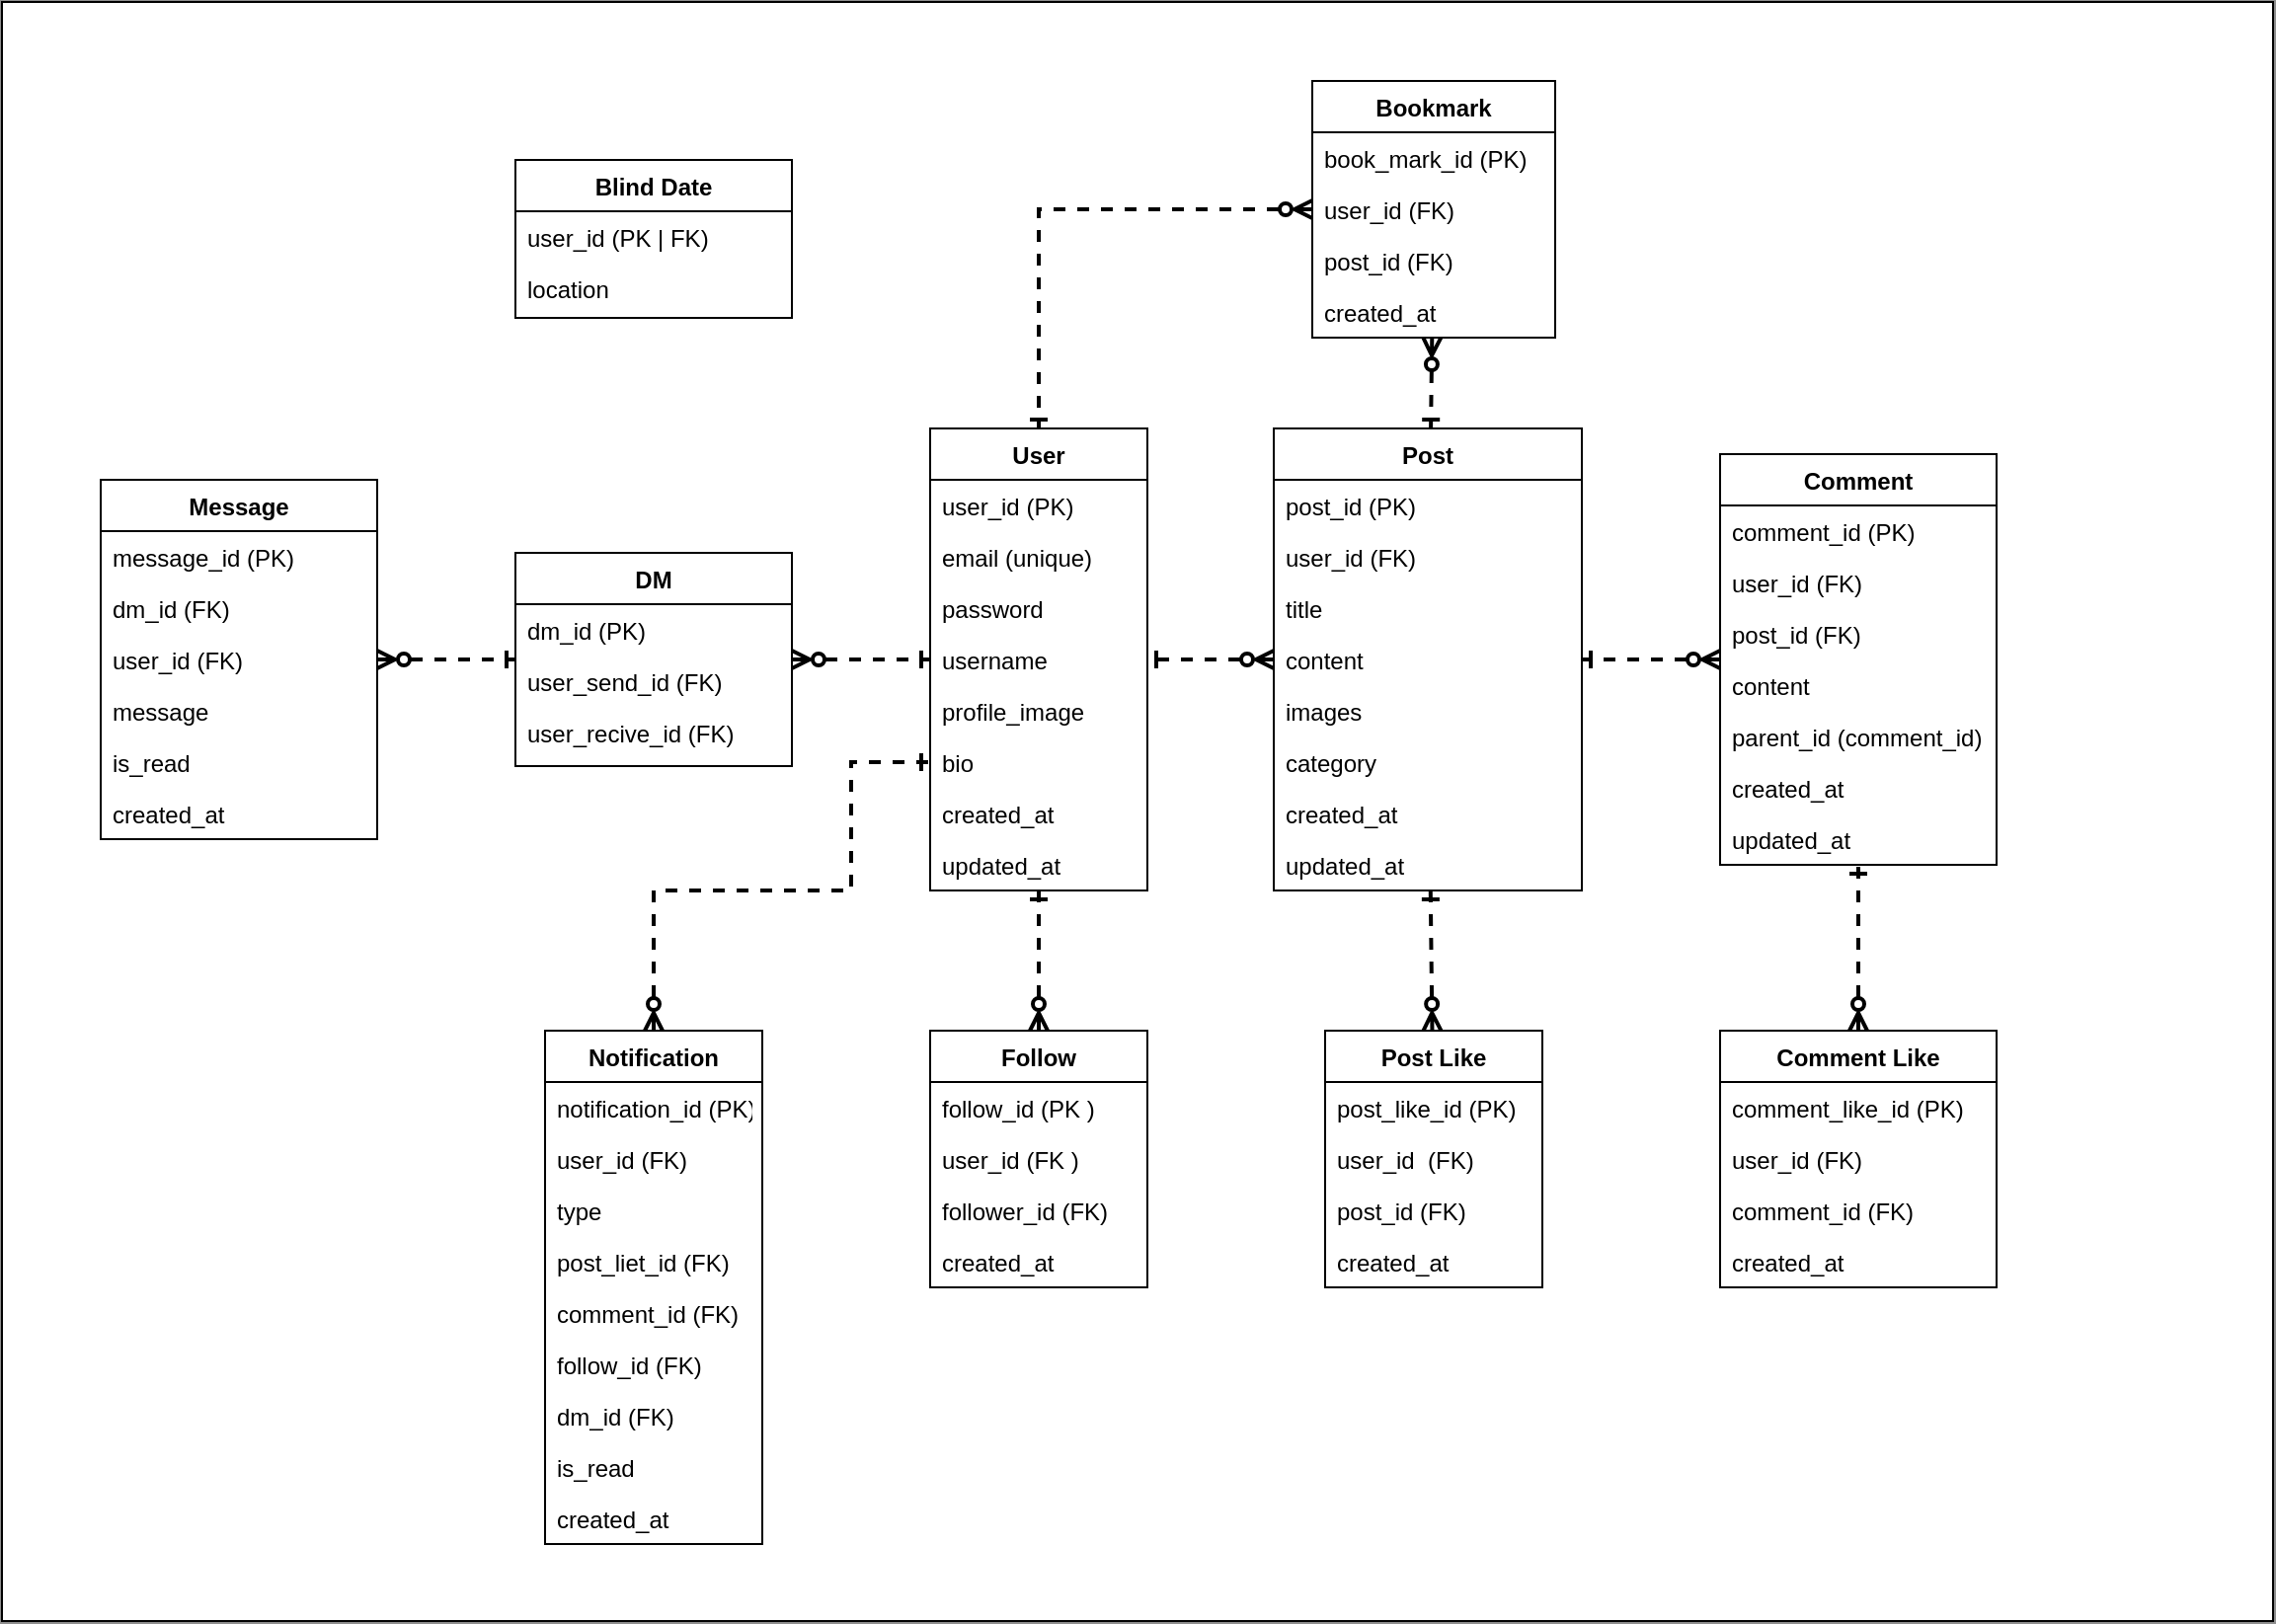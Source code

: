 <mxfile version="24.5.4" type="github">
  <diagram id="C5RBs43oDa-KdzZeNtuy" name="Page-1">
    <mxGraphModel dx="2261" dy="1915" grid="1" gridSize="10" guides="1" tooltips="1" connect="1" arrows="1" fold="1" page="1" pageScale="1" pageWidth="827" pageHeight="1169" background="#8F8F8F" math="0" shadow="0">
      <root>
        <mxCell id="WIyWlLk6GJQsqaUBKTNV-0" />
        <mxCell id="WIyWlLk6GJQsqaUBKTNV-1" parent="WIyWlLk6GJQsqaUBKTNV-0" />
        <mxCell id="AgjbrTXluBnYMX8g3sm0-1" value="" style="rounded=0;whiteSpace=wrap;html=1;" vertex="1" parent="WIyWlLk6GJQsqaUBKTNV-1">
          <mxGeometry x="-530" y="-450" width="1150" height="820" as="geometry" />
        </mxCell>
        <mxCell id="zkfFHV4jXpPFQw0GAbJ--0" value="User" style="swimlane;fontStyle=1;align=center;verticalAlign=top;childLayout=stackLayout;horizontal=1;startSize=26;horizontalStack=0;resizeParent=1;resizeLast=0;collapsible=1;marginBottom=0;rounded=0;shadow=0;strokeWidth=1;" parent="WIyWlLk6GJQsqaUBKTNV-1" vertex="1">
          <mxGeometry x="-60" y="-234" width="110" height="234" as="geometry">
            <mxRectangle x="230" y="140" width="160" height="26" as="alternateBounds" />
          </mxGeometry>
        </mxCell>
        <mxCell id="zkfFHV4jXpPFQw0GAbJ--3" value="user_id (PK)" style="text;align=left;verticalAlign=top;spacingLeft=4;spacingRight=4;overflow=hidden;rotatable=0;points=[[0,0.5],[1,0.5]];portConstraint=eastwest;rounded=0;shadow=0;html=0;" parent="zkfFHV4jXpPFQw0GAbJ--0" vertex="1">
          <mxGeometry y="26" width="110" height="26" as="geometry" />
        </mxCell>
        <mxCell id="zkfFHV4jXpPFQw0GAbJ--1" value="email (unique)" style="text;align=left;verticalAlign=top;spacingLeft=4;spacingRight=4;overflow=hidden;rotatable=0;points=[[0,0.5],[1,0.5]];portConstraint=eastwest;" parent="zkfFHV4jXpPFQw0GAbJ--0" vertex="1">
          <mxGeometry y="52" width="110" height="26" as="geometry" />
        </mxCell>
        <mxCell id="zkfFHV4jXpPFQw0GAbJ--2" value="password" style="text;align=left;verticalAlign=top;spacingLeft=4;spacingRight=4;overflow=hidden;rotatable=0;points=[[0,0.5],[1,0.5]];portConstraint=eastwest;rounded=0;shadow=0;html=0;" parent="zkfFHV4jXpPFQw0GAbJ--0" vertex="1">
          <mxGeometry y="78" width="110" height="26" as="geometry" />
        </mxCell>
        <mxCell id="iJjre2rGxFUCucwiEA4P-0" value="username" style="text;align=left;verticalAlign=top;spacingLeft=4;spacingRight=4;overflow=hidden;rotatable=0;points=[[0,0.5],[1,0.5]];portConstraint=eastwest;rounded=0;shadow=0;html=0;" parent="zkfFHV4jXpPFQw0GAbJ--0" vertex="1">
          <mxGeometry y="104" width="110" height="26" as="geometry" />
        </mxCell>
        <mxCell id="iJjre2rGxFUCucwiEA4P-14" value="profile_image" style="text;align=left;verticalAlign=top;spacingLeft=4;spacingRight=4;overflow=hidden;rotatable=0;points=[[0,0.5],[1,0.5]];portConstraint=eastwest;rounded=0;shadow=0;html=0;" parent="zkfFHV4jXpPFQw0GAbJ--0" vertex="1">
          <mxGeometry y="130" width="110" height="26" as="geometry" />
        </mxCell>
        <mxCell id="iJjre2rGxFUCucwiEA4P-15" value="bio" style="text;align=left;verticalAlign=top;spacingLeft=4;spacingRight=4;overflow=hidden;rotatable=0;points=[[0,0.5],[1,0.5]];portConstraint=eastwest;rounded=0;shadow=0;html=0;" parent="zkfFHV4jXpPFQw0GAbJ--0" vertex="1">
          <mxGeometry y="156" width="110" height="26" as="geometry" />
        </mxCell>
        <mxCell id="iJjre2rGxFUCucwiEA4P-1" value="created_at" style="text;align=left;verticalAlign=top;spacingLeft=4;spacingRight=4;overflow=hidden;rotatable=0;points=[[0,0.5],[1,0.5]];portConstraint=eastwest;rounded=0;shadow=0;html=0;" parent="zkfFHV4jXpPFQw0GAbJ--0" vertex="1">
          <mxGeometry y="182" width="110" height="26" as="geometry" />
        </mxCell>
        <mxCell id="iJjre2rGxFUCucwiEA4P-2" value="updated_at" style="text;align=left;verticalAlign=top;spacingLeft=4;spacingRight=4;overflow=hidden;rotatable=0;points=[[0,0.5],[1,0.5]];portConstraint=eastwest;rounded=0;shadow=0;html=0;" parent="zkfFHV4jXpPFQw0GAbJ--0" vertex="1">
          <mxGeometry y="208" width="110" height="26" as="geometry" />
        </mxCell>
        <mxCell id="iJjre2rGxFUCucwiEA4P-16" value="Post" style="swimlane;fontStyle=1;align=center;verticalAlign=top;childLayout=stackLayout;horizontal=1;startSize=26;horizontalStack=0;resizeParent=1;resizeLast=0;collapsible=1;marginBottom=0;rounded=0;shadow=0;strokeWidth=1;" parent="WIyWlLk6GJQsqaUBKTNV-1" vertex="1">
          <mxGeometry x="114" y="-234" width="156" height="234" as="geometry">
            <mxRectangle x="230" y="140" width="160" height="26" as="alternateBounds" />
          </mxGeometry>
        </mxCell>
        <mxCell id="iJjre2rGxFUCucwiEA4P-17" value="post_id (PK)" style="text;align=left;verticalAlign=top;spacingLeft=4;spacingRight=4;overflow=hidden;rotatable=0;points=[[0,0.5],[1,0.5]];portConstraint=eastwest;rounded=0;shadow=0;html=0;" parent="iJjre2rGxFUCucwiEA4P-16" vertex="1">
          <mxGeometry y="26" width="156" height="26" as="geometry" />
        </mxCell>
        <mxCell id="iJjre2rGxFUCucwiEA4P-18" value="user_id (FK)" style="text;align=left;verticalAlign=top;spacingLeft=4;spacingRight=4;overflow=hidden;rotatable=0;points=[[0,0.5],[1,0.5]];portConstraint=eastwest;" parent="iJjre2rGxFUCucwiEA4P-16" vertex="1">
          <mxGeometry y="52" width="156" height="26" as="geometry" />
        </mxCell>
        <mxCell id="iJjre2rGxFUCucwiEA4P-19" value="title" style="text;align=left;verticalAlign=top;spacingLeft=4;spacingRight=4;overflow=hidden;rotatable=0;points=[[0,0.5],[1,0.5]];portConstraint=eastwest;rounded=0;shadow=0;html=0;" parent="iJjre2rGxFUCucwiEA4P-16" vertex="1">
          <mxGeometry y="78" width="156" height="26" as="geometry" />
        </mxCell>
        <mxCell id="iJjre2rGxFUCucwiEA4P-20" value="content" style="text;align=left;verticalAlign=top;spacingLeft=4;spacingRight=4;overflow=hidden;rotatable=0;points=[[0,0.5],[1,0.5]];portConstraint=eastwest;rounded=0;shadow=0;html=0;" parent="iJjre2rGxFUCucwiEA4P-16" vertex="1">
          <mxGeometry y="104" width="156" height="26" as="geometry" />
        </mxCell>
        <mxCell id="iJjre2rGxFUCucwiEA4P-22" value="images" style="text;align=left;verticalAlign=top;spacingLeft=4;spacingRight=4;overflow=hidden;rotatable=0;points=[[0,0.5],[1,0.5]];portConstraint=eastwest;rounded=0;shadow=0;html=0;" parent="iJjre2rGxFUCucwiEA4P-16" vertex="1">
          <mxGeometry y="130" width="156" height="26" as="geometry" />
        </mxCell>
        <mxCell id="iJjre2rGxFUCucwiEA4P-21" value="category" style="text;align=left;verticalAlign=top;spacingLeft=4;spacingRight=4;overflow=hidden;rotatable=0;points=[[0,0.5],[1,0.5]];portConstraint=eastwest;rounded=0;shadow=0;html=0;" parent="iJjre2rGxFUCucwiEA4P-16" vertex="1">
          <mxGeometry y="156" width="156" height="26" as="geometry" />
        </mxCell>
        <mxCell id="iJjre2rGxFUCucwiEA4P-38" value="created_at" style="text;align=left;verticalAlign=top;spacingLeft=4;spacingRight=4;overflow=hidden;rotatable=0;points=[[0,0.5],[1,0.5]];portConstraint=eastwest;rounded=0;shadow=0;html=0;" parent="iJjre2rGxFUCucwiEA4P-16" vertex="1">
          <mxGeometry y="182" width="156" height="26" as="geometry" />
        </mxCell>
        <mxCell id="iJjre2rGxFUCucwiEA4P-39" value="updated_at" style="text;align=left;verticalAlign=top;spacingLeft=4;spacingRight=4;overflow=hidden;rotatable=0;points=[[0,0.5],[1,0.5]];portConstraint=eastwest;rounded=0;shadow=0;html=0;" parent="iJjre2rGxFUCucwiEA4P-16" vertex="1">
          <mxGeometry y="208" width="156" height="22" as="geometry" />
        </mxCell>
        <mxCell id="iJjre2rGxFUCucwiEA4P-28" value="Comment" style="swimlane;fontStyle=1;align=center;verticalAlign=top;childLayout=stackLayout;horizontal=1;startSize=26;horizontalStack=0;resizeParent=1;resizeLast=0;collapsible=1;marginBottom=0;rounded=0;shadow=0;strokeWidth=1;" parent="WIyWlLk6GJQsqaUBKTNV-1" vertex="1">
          <mxGeometry x="340" y="-221" width="140" height="208" as="geometry">
            <mxRectangle x="230" y="140" width="160" height="26" as="alternateBounds" />
          </mxGeometry>
        </mxCell>
        <mxCell id="iJjre2rGxFUCucwiEA4P-29" value="comment_id (PK)" style="text;align=left;verticalAlign=top;spacingLeft=4;spacingRight=4;overflow=hidden;rotatable=0;points=[[0,0.5],[1,0.5]];portConstraint=eastwest;rounded=0;shadow=0;html=0;" parent="iJjre2rGxFUCucwiEA4P-28" vertex="1">
          <mxGeometry y="26" width="140" height="26" as="geometry" />
        </mxCell>
        <mxCell id="iJjre2rGxFUCucwiEA4P-30" value="user_id (FK)" style="text;align=left;verticalAlign=top;spacingLeft=4;spacingRight=4;overflow=hidden;rotatable=0;points=[[0,0.5],[1,0.5]];portConstraint=eastwest;" parent="iJjre2rGxFUCucwiEA4P-28" vertex="1">
          <mxGeometry y="52" width="140" height="26" as="geometry" />
        </mxCell>
        <mxCell id="iJjre2rGxFUCucwiEA4P-31" value="post_id (FK)" style="text;align=left;verticalAlign=top;spacingLeft=4;spacingRight=4;overflow=hidden;rotatable=0;points=[[0,0.5],[1,0.5]];portConstraint=eastwest;rounded=0;shadow=0;html=0;" parent="iJjre2rGxFUCucwiEA4P-28" vertex="1">
          <mxGeometry y="78" width="140" height="26" as="geometry" />
        </mxCell>
        <mxCell id="iJjre2rGxFUCucwiEA4P-32" value="content" style="text;align=left;verticalAlign=top;spacingLeft=4;spacingRight=4;overflow=hidden;rotatable=0;points=[[0,0.5],[1,0.5]];portConstraint=eastwest;rounded=0;shadow=0;html=0;" parent="iJjre2rGxFUCucwiEA4P-28" vertex="1">
          <mxGeometry y="104" width="140" height="26" as="geometry" />
        </mxCell>
        <mxCell id="iJjre2rGxFUCucwiEA4P-33" value="parent_id (comment_id)" style="text;align=left;verticalAlign=top;spacingLeft=4;spacingRight=4;overflow=hidden;rotatable=0;points=[[0,0.5],[1,0.5]];portConstraint=eastwest;rounded=0;shadow=0;html=0;" parent="iJjre2rGxFUCucwiEA4P-28" vertex="1">
          <mxGeometry y="130" width="140" height="26" as="geometry" />
        </mxCell>
        <mxCell id="iJjre2rGxFUCucwiEA4P-40" value="created_at" style="text;align=left;verticalAlign=top;spacingLeft=4;spacingRight=4;overflow=hidden;rotatable=0;points=[[0,0.5],[1,0.5]];portConstraint=eastwest;rounded=0;shadow=0;html=0;" parent="iJjre2rGxFUCucwiEA4P-28" vertex="1">
          <mxGeometry y="156" width="140" height="26" as="geometry" />
        </mxCell>
        <mxCell id="iJjre2rGxFUCucwiEA4P-41" value="updated_at" style="text;align=left;verticalAlign=top;spacingLeft=4;spacingRight=4;overflow=hidden;rotatable=0;points=[[0,0.5],[1,0.5]];portConstraint=eastwest;rounded=0;shadow=0;html=0;" parent="iJjre2rGxFUCucwiEA4P-28" vertex="1">
          <mxGeometry y="182" width="140" height="26" as="geometry" />
        </mxCell>
        <mxCell id="iJjre2rGxFUCucwiEA4P-42" value="Post Like" style="swimlane;fontStyle=1;align=center;verticalAlign=top;childLayout=stackLayout;horizontal=1;startSize=26;horizontalStack=0;resizeParent=1;resizeLast=0;collapsible=1;marginBottom=0;rounded=0;shadow=0;strokeWidth=1;" parent="WIyWlLk6GJQsqaUBKTNV-1" vertex="1">
          <mxGeometry x="140" y="71" width="110" height="130" as="geometry">
            <mxRectangle x="230" y="140" width="160" height="26" as="alternateBounds" />
          </mxGeometry>
        </mxCell>
        <mxCell id="iJjre2rGxFUCucwiEA4P-432" value="post_like_id (PK)" style="text;align=left;verticalAlign=top;spacingLeft=4;spacingRight=4;overflow=hidden;rotatable=0;points=[[0,0.5],[1,0.5]];portConstraint=eastwest;" parent="iJjre2rGxFUCucwiEA4P-42" vertex="1">
          <mxGeometry y="26" width="110" height="26" as="geometry" />
        </mxCell>
        <mxCell id="iJjre2rGxFUCucwiEA4P-44" value="user_id  (FK)" style="text;align=left;verticalAlign=top;spacingLeft=4;spacingRight=4;overflow=hidden;rotatable=0;points=[[0,0.5],[1,0.5]];portConstraint=eastwest;" parent="iJjre2rGxFUCucwiEA4P-42" vertex="1">
          <mxGeometry y="52" width="110" height="26" as="geometry" />
        </mxCell>
        <mxCell id="iJjre2rGxFUCucwiEA4P-45" value="post_id (FK)" style="text;align=left;verticalAlign=top;spacingLeft=4;spacingRight=4;overflow=hidden;rotatable=0;points=[[0,0.5],[1,0.5]];portConstraint=eastwest;rounded=0;shadow=0;html=0;" parent="iJjre2rGxFUCucwiEA4P-42" vertex="1">
          <mxGeometry y="78" width="110" height="26" as="geometry" />
        </mxCell>
        <mxCell id="iJjre2rGxFUCucwiEA4P-50" value="created_at" style="text;align=left;verticalAlign=top;spacingLeft=4;spacingRight=4;overflow=hidden;rotatable=0;points=[[0,0.5],[1,0.5]];portConstraint=eastwest;rounded=0;shadow=0;html=0;" parent="iJjre2rGxFUCucwiEA4P-42" vertex="1">
          <mxGeometry y="104" width="110" height="26" as="geometry" />
        </mxCell>
        <mxCell id="iJjre2rGxFUCucwiEA4P-344" value="Comment Like" style="swimlane;fontStyle=1;align=center;verticalAlign=top;childLayout=stackLayout;horizontal=1;startSize=26;horizontalStack=0;resizeParent=1;resizeLast=0;collapsible=1;marginBottom=0;rounded=0;shadow=0;strokeWidth=1;" parent="WIyWlLk6GJQsqaUBKTNV-1" vertex="1">
          <mxGeometry x="340" y="71" width="140" height="130" as="geometry">
            <mxRectangle x="230" y="140" width="160" height="26" as="alternateBounds" />
          </mxGeometry>
        </mxCell>
        <mxCell id="iJjre2rGxFUCucwiEA4P-433" value="comment_like_id (PK)" style="text;align=left;verticalAlign=top;spacingLeft=4;spacingRight=4;overflow=hidden;rotatable=0;points=[[0,0.5],[1,0.5]];portConstraint=eastwest;" parent="iJjre2rGxFUCucwiEA4P-344" vertex="1">
          <mxGeometry y="26" width="140" height="26" as="geometry" />
        </mxCell>
        <mxCell id="iJjre2rGxFUCucwiEA4P-346" value="user_id (FK)" style="text;align=left;verticalAlign=top;spacingLeft=4;spacingRight=4;overflow=hidden;rotatable=0;points=[[0,0.5],[1,0.5]];portConstraint=eastwest;" parent="iJjre2rGxFUCucwiEA4P-344" vertex="1">
          <mxGeometry y="52" width="140" height="26" as="geometry" />
        </mxCell>
        <mxCell id="iJjre2rGxFUCucwiEA4P-347" value="comment_id (FK)" style="text;align=left;verticalAlign=top;spacingLeft=4;spacingRight=4;overflow=hidden;rotatable=0;points=[[0,0.5],[1,0.5]];portConstraint=eastwest;rounded=0;shadow=0;html=0;" parent="iJjre2rGxFUCucwiEA4P-344" vertex="1">
          <mxGeometry y="78" width="140" height="26" as="geometry" />
        </mxCell>
        <mxCell id="iJjre2rGxFUCucwiEA4P-348" value="created_at" style="text;align=left;verticalAlign=top;spacingLeft=4;spacingRight=4;overflow=hidden;rotatable=0;points=[[0,0.5],[1,0.5]];portConstraint=eastwest;rounded=0;shadow=0;html=0;" parent="iJjre2rGxFUCucwiEA4P-344" vertex="1">
          <mxGeometry y="104" width="140" height="26" as="geometry" />
        </mxCell>
        <mxCell id="iJjre2rGxFUCucwiEA4P-418" value="Bookmark" style="swimlane;fontStyle=1;align=center;verticalAlign=top;childLayout=stackLayout;horizontal=1;startSize=26;horizontalStack=0;resizeParent=1;resizeLast=0;collapsible=1;marginBottom=0;rounded=0;shadow=0;strokeWidth=1;" parent="WIyWlLk6GJQsqaUBKTNV-1" vertex="1">
          <mxGeometry x="133.5" y="-410" width="123" height="130" as="geometry">
            <mxRectangle x="230" y="140" width="160" height="26" as="alternateBounds" />
          </mxGeometry>
        </mxCell>
        <mxCell id="iJjre2rGxFUCucwiEA4P-602" value="book_mark_id (PK)" style="text;align=left;verticalAlign=top;spacingLeft=4;spacingRight=4;overflow=hidden;rotatable=0;points=[[0,0.5],[1,0.5]];portConstraint=eastwest;" parent="iJjre2rGxFUCucwiEA4P-418" vertex="1">
          <mxGeometry y="26" width="123" height="26" as="geometry" />
        </mxCell>
        <mxCell id="iJjre2rGxFUCucwiEA4P-419" value="user_id (FK)" style="text;align=left;verticalAlign=top;spacingLeft=4;spacingRight=4;overflow=hidden;rotatable=0;points=[[0,0.5],[1,0.5]];portConstraint=eastwest;" parent="iJjre2rGxFUCucwiEA4P-418" vertex="1">
          <mxGeometry y="52" width="123" height="26" as="geometry" />
        </mxCell>
        <mxCell id="iJjre2rGxFUCucwiEA4P-420" value="post_id (FK)" style="text;align=left;verticalAlign=top;spacingLeft=4;spacingRight=4;overflow=hidden;rotatable=0;points=[[0,0.5],[1,0.5]];portConstraint=eastwest;rounded=0;shadow=0;html=0;" parent="iJjre2rGxFUCucwiEA4P-418" vertex="1">
          <mxGeometry y="78" width="123" height="26" as="geometry" />
        </mxCell>
        <mxCell id="iJjre2rGxFUCucwiEA4P-421" value="created_at" style="text;align=left;verticalAlign=top;spacingLeft=4;spacingRight=4;overflow=hidden;rotatable=0;points=[[0,0.5],[1,0.5]];portConstraint=eastwest;rounded=0;shadow=0;html=0;" parent="iJjre2rGxFUCucwiEA4P-418" vertex="1">
          <mxGeometry y="104" width="123" height="26" as="geometry" />
        </mxCell>
        <mxCell id="iJjre2rGxFUCucwiEA4P-426" value="Follow" style="swimlane;fontStyle=1;align=center;verticalAlign=top;childLayout=stackLayout;horizontal=1;startSize=26;horizontalStack=0;resizeParent=1;resizeLast=0;collapsible=1;marginBottom=0;rounded=0;shadow=0;strokeWidth=1;" parent="WIyWlLk6GJQsqaUBKTNV-1" vertex="1">
          <mxGeometry x="-60" y="71" width="110" height="130" as="geometry">
            <mxRectangle x="230" y="140" width="160" height="26" as="alternateBounds" />
          </mxGeometry>
        </mxCell>
        <mxCell id="iJjre2rGxFUCucwiEA4P-603" value="follow_id (PK )" style="text;align=left;verticalAlign=top;spacingLeft=4;spacingRight=4;overflow=hidden;rotatable=0;points=[[0,0.5],[1,0.5]];portConstraint=eastwest;" parent="iJjre2rGxFUCucwiEA4P-426" vertex="1">
          <mxGeometry y="26" width="110" height="26" as="geometry" />
        </mxCell>
        <mxCell id="iJjre2rGxFUCucwiEA4P-427" value="user_id (FK )" style="text;align=left;verticalAlign=top;spacingLeft=4;spacingRight=4;overflow=hidden;rotatable=0;points=[[0,0.5],[1,0.5]];portConstraint=eastwest;" parent="iJjre2rGxFUCucwiEA4P-426" vertex="1">
          <mxGeometry y="52" width="110" height="26" as="geometry" />
        </mxCell>
        <mxCell id="iJjre2rGxFUCucwiEA4P-428" value="follower_id (FK)" style="text;align=left;verticalAlign=top;spacingLeft=4;spacingRight=4;overflow=hidden;rotatable=0;points=[[0,0.5],[1,0.5]];portConstraint=eastwest;rounded=0;shadow=0;html=0;" parent="iJjre2rGxFUCucwiEA4P-426" vertex="1">
          <mxGeometry y="78" width="110" height="26" as="geometry" />
        </mxCell>
        <mxCell id="iJjre2rGxFUCucwiEA4P-429" value="created_at" style="text;align=left;verticalAlign=top;spacingLeft=4;spacingRight=4;overflow=hidden;rotatable=0;points=[[0,0.5],[1,0.5]];portConstraint=eastwest;rounded=0;shadow=0;html=0;" parent="iJjre2rGxFUCucwiEA4P-426" vertex="1">
          <mxGeometry y="104" width="110" height="26" as="geometry" />
        </mxCell>
        <mxCell id="iJjre2rGxFUCucwiEA4P-434" value="DM" style="swimlane;fontStyle=1;align=center;verticalAlign=top;childLayout=stackLayout;horizontal=1;startSize=26;horizontalStack=0;resizeParent=1;resizeLast=0;collapsible=1;marginBottom=0;rounded=0;shadow=0;strokeWidth=1;" parent="WIyWlLk6GJQsqaUBKTNV-1" vertex="1">
          <mxGeometry x="-270" y="-171" width="140" height="108" as="geometry">
            <mxRectangle x="230" y="140" width="160" height="26" as="alternateBounds" />
          </mxGeometry>
        </mxCell>
        <mxCell id="iJjre2rGxFUCucwiEA4P-440" value="dm_id (PK)" style="text;align=left;verticalAlign=top;spacingLeft=4;spacingRight=4;overflow=hidden;rotatable=0;points=[[0,0.5],[1,0.5]];portConstraint=eastwest;" parent="iJjre2rGxFUCucwiEA4P-434" vertex="1">
          <mxGeometry y="26" width="140" height="26" as="geometry" />
        </mxCell>
        <mxCell id="iJjre2rGxFUCucwiEA4P-435" value="user_send_id (FK)" style="text;align=left;verticalAlign=top;spacingLeft=4;spacingRight=4;overflow=hidden;rotatable=0;points=[[0,0.5],[1,0.5]];portConstraint=eastwest;" parent="iJjre2rGxFUCucwiEA4P-434" vertex="1">
          <mxGeometry y="52" width="140" height="26" as="geometry" />
        </mxCell>
        <mxCell id="iJjre2rGxFUCucwiEA4P-439" value="user_recive_id (FK)" style="text;align=left;verticalAlign=top;spacingLeft=4;spacingRight=4;overflow=hidden;rotatable=0;points=[[0,0.5],[1,0.5]];portConstraint=eastwest;" parent="iJjre2rGxFUCucwiEA4P-434" vertex="1">
          <mxGeometry y="78" width="140" height="26" as="geometry" />
        </mxCell>
        <mxCell id="iJjre2rGxFUCucwiEA4P-446" value="Notification" style="swimlane;fontStyle=1;align=center;verticalAlign=top;childLayout=stackLayout;horizontal=1;startSize=26;horizontalStack=0;resizeParent=1;resizeLast=0;collapsible=1;marginBottom=0;rounded=0;shadow=0;strokeWidth=1;" parent="WIyWlLk6GJQsqaUBKTNV-1" vertex="1">
          <mxGeometry x="-255" y="71" width="110" height="260" as="geometry">
            <mxRectangle x="230" y="140" width="160" height="26" as="alternateBounds" />
          </mxGeometry>
        </mxCell>
        <mxCell id="iJjre2rGxFUCucwiEA4P-601" value="notification_id (PK)" style="text;align=left;verticalAlign=top;spacingLeft=4;spacingRight=4;overflow=hidden;rotatable=0;points=[[0,0.5],[1,0.5]];portConstraint=eastwest;rounded=0;shadow=0;html=0;" parent="iJjre2rGxFUCucwiEA4P-446" vertex="1">
          <mxGeometry y="26" width="110" height="26" as="geometry" />
        </mxCell>
        <mxCell id="iJjre2rGxFUCucwiEA4P-455" value="user_id (FK)" style="text;align=left;verticalAlign=top;spacingLeft=4;spacingRight=4;overflow=hidden;rotatable=0;points=[[0,0.5],[1,0.5]];portConstraint=eastwest;rounded=0;shadow=0;html=0;" parent="iJjre2rGxFUCucwiEA4P-446" vertex="1">
          <mxGeometry y="52" width="110" height="26" as="geometry" />
        </mxCell>
        <mxCell id="iJjre2rGxFUCucwiEA4P-454" value="type" style="text;align=left;verticalAlign=top;spacingLeft=4;spacingRight=4;overflow=hidden;rotatable=0;points=[[0,0.5],[1,0.5]];portConstraint=eastwest;rounded=0;shadow=0;html=0;" parent="iJjre2rGxFUCucwiEA4P-446" vertex="1">
          <mxGeometry y="78" width="110" height="26" as="geometry" />
        </mxCell>
        <mxCell id="iJjre2rGxFUCucwiEA4P-456" value="post_liet_id (FK)" style="text;align=left;verticalAlign=top;spacingLeft=4;spacingRight=4;overflow=hidden;rotatable=0;points=[[0,0.5],[1,0.5]];portConstraint=eastwest;rounded=0;shadow=0;html=0;" parent="iJjre2rGxFUCucwiEA4P-446" vertex="1">
          <mxGeometry y="104" width="110" height="26" as="geometry" />
        </mxCell>
        <mxCell id="iJjre2rGxFUCucwiEA4P-457" value="comment_id (FK)" style="text;align=left;verticalAlign=top;spacingLeft=4;spacingRight=4;overflow=hidden;rotatable=0;points=[[0,0.5],[1,0.5]];portConstraint=eastwest;rounded=0;shadow=0;html=0;" parent="iJjre2rGxFUCucwiEA4P-446" vertex="1">
          <mxGeometry y="130" width="110" height="26" as="geometry" />
        </mxCell>
        <mxCell id="iJjre2rGxFUCucwiEA4P-459" value="follow_id (FK)" style="text;align=left;verticalAlign=top;spacingLeft=4;spacingRight=4;overflow=hidden;rotatable=0;points=[[0,0.5],[1,0.5]];portConstraint=eastwest;rounded=0;shadow=0;html=0;" parent="iJjre2rGxFUCucwiEA4P-446" vertex="1">
          <mxGeometry y="156" width="110" height="26" as="geometry" />
        </mxCell>
        <mxCell id="iJjre2rGxFUCucwiEA4P-458" value="dm_id (FK)" style="text;align=left;verticalAlign=top;spacingLeft=4;spacingRight=4;overflow=hidden;rotatable=0;points=[[0,0.5],[1,0.5]];portConstraint=eastwest;rounded=0;shadow=0;html=0;" parent="iJjre2rGxFUCucwiEA4P-446" vertex="1">
          <mxGeometry y="182" width="110" height="26" as="geometry" />
        </mxCell>
        <mxCell id="iJjre2rGxFUCucwiEA4P-460" value="is_read" style="text;align=left;verticalAlign=top;spacingLeft=4;spacingRight=4;overflow=hidden;rotatable=0;points=[[0,0.5],[1,0.5]];portConstraint=eastwest;rounded=0;shadow=0;html=0;" parent="iJjre2rGxFUCucwiEA4P-446" vertex="1">
          <mxGeometry y="208" width="110" height="26" as="geometry" />
        </mxCell>
        <mxCell id="iJjre2rGxFUCucwiEA4P-450" value="created_at" style="text;align=left;verticalAlign=top;spacingLeft=4;spacingRight=4;overflow=hidden;rotatable=0;points=[[0,0.5],[1,0.5]];portConstraint=eastwest;rounded=0;shadow=0;html=0;" parent="iJjre2rGxFUCucwiEA4P-446" vertex="1">
          <mxGeometry y="234" width="110" height="26" as="geometry" />
        </mxCell>
        <mxCell id="iJjre2rGxFUCucwiEA4P-478" value="Message" style="swimlane;fontStyle=1;align=center;verticalAlign=top;childLayout=stackLayout;horizontal=1;startSize=26;horizontalStack=0;resizeParent=1;resizeLast=0;collapsible=1;marginBottom=0;rounded=0;shadow=0;strokeWidth=1;" parent="WIyWlLk6GJQsqaUBKTNV-1" vertex="1">
          <mxGeometry x="-480" y="-208" width="140" height="182" as="geometry">
            <mxRectangle x="230" y="140" width="160" height="26" as="alternateBounds" />
          </mxGeometry>
        </mxCell>
        <mxCell id="AgjbrTXluBnYMX8g3sm0-0" value="message_id (PK)" style="text;align=left;verticalAlign=top;spacingLeft=4;spacingRight=4;overflow=hidden;rotatable=0;points=[[0,0.5],[1,0.5]];portConstraint=eastwest;" vertex="1" parent="iJjre2rGxFUCucwiEA4P-478">
          <mxGeometry y="26" width="140" height="26" as="geometry" />
        </mxCell>
        <mxCell id="iJjre2rGxFUCucwiEA4P-479" value="dm_id (FK)" style="text;align=left;verticalAlign=top;spacingLeft=4;spacingRight=4;overflow=hidden;rotatable=0;points=[[0,0.5],[1,0.5]];portConstraint=eastwest;" parent="iJjre2rGxFUCucwiEA4P-478" vertex="1">
          <mxGeometry y="52" width="140" height="26" as="geometry" />
        </mxCell>
        <mxCell id="iJjre2rGxFUCucwiEA4P-480" value="user_id (FK)" style="text;align=left;verticalAlign=top;spacingLeft=4;spacingRight=4;overflow=hidden;rotatable=0;points=[[0,0.5],[1,0.5]];portConstraint=eastwest;" parent="iJjre2rGxFUCucwiEA4P-478" vertex="1">
          <mxGeometry y="78" width="140" height="26" as="geometry" />
        </mxCell>
        <mxCell id="iJjre2rGxFUCucwiEA4P-481" value="message" style="text;align=left;verticalAlign=top;spacingLeft=4;spacingRight=4;overflow=hidden;rotatable=0;points=[[0,0.5],[1,0.5]];portConstraint=eastwest;" parent="iJjre2rGxFUCucwiEA4P-478" vertex="1">
          <mxGeometry y="104" width="140" height="26" as="geometry" />
        </mxCell>
        <mxCell id="iJjre2rGxFUCucwiEA4P-482" value="is_read" style="text;align=left;verticalAlign=top;spacingLeft=4;spacingRight=4;overflow=hidden;rotatable=0;points=[[0,0.5],[1,0.5]];portConstraint=eastwest;" parent="iJjre2rGxFUCucwiEA4P-478" vertex="1">
          <mxGeometry y="130" width="140" height="26" as="geometry" />
        </mxCell>
        <mxCell id="iJjre2rGxFUCucwiEA4P-483" value="created_at" style="text;align=left;verticalAlign=top;spacingLeft=4;spacingRight=4;overflow=hidden;rotatable=0;points=[[0,0.5],[1,0.5]];portConstraint=eastwest;" parent="iJjre2rGxFUCucwiEA4P-478" vertex="1">
          <mxGeometry y="156" width="140" height="26" as="geometry" />
        </mxCell>
        <mxCell id="iJjre2rGxFUCucwiEA4P-577" value="" style="endArrow=ERzeroToMany;html=1;rounded=0;endFill=0;startArrow=ERone;startFill=0;exitX=0;exitY=0.5;exitDx=0;exitDy=0;strokeColor=none;dashed=1;" parent="WIyWlLk6GJQsqaUBKTNV-1" source="zkfFHV4jXpPFQw0GAbJ--3" target="iJjre2rGxFUCucwiEA4P-480" edge="1">
          <mxGeometry width="50" height="50" relative="1" as="geometry">
            <mxPoint x="-50" y="-185" as="sourcePoint" />
            <mxPoint x="-120" y="-96" as="targetPoint" />
            <Array as="points">
              <mxPoint x="-140" y="-195" />
              <mxPoint x="-140" y="-210" />
              <mxPoint x="-290" y="-210" />
              <mxPoint x="-500" y="-210" />
              <mxPoint x="-500" y="-130" />
            </Array>
          </mxGeometry>
        </mxCell>
        <mxCell id="iJjre2rGxFUCucwiEA4P-590" value="" style="endArrow=ERone;html=1;strokeWidth=2;rounded=0;endFill=0;startArrow=ERzeroToMany;startFill=0;strokeColor=default;dashed=1;" parent="WIyWlLk6GJQsqaUBKTNV-1" source="iJjre2rGxFUCucwiEA4P-434" target="zkfFHV4jXpPFQw0GAbJ--0" edge="1">
          <mxGeometry width="50" height="50" relative="1" as="geometry">
            <mxPoint x="-230" y="20" as="sourcePoint" />
            <mxPoint x="-180" y="-30" as="targetPoint" />
            <Array as="points">
              <mxPoint x="-100" y="-117" />
            </Array>
          </mxGeometry>
        </mxCell>
        <mxCell id="iJjre2rGxFUCucwiEA4P-591" value="" style="endArrow=ERone;html=1;strokeWidth=2;rounded=0;endFill=0;startArrow=ERzeroToMany;startFill=0;strokeColor=default;dashed=1;" parent="WIyWlLk6GJQsqaUBKTNV-1" source="iJjre2rGxFUCucwiEA4P-478" target="iJjre2rGxFUCucwiEA4P-434" edge="1">
          <mxGeometry width="50" height="50" relative="1" as="geometry">
            <mxPoint x="-120" y="-122" as="sourcePoint" />
            <mxPoint x="-50" y="-185" as="targetPoint" />
            <Array as="points" />
          </mxGeometry>
        </mxCell>
        <mxCell id="iJjre2rGxFUCucwiEA4P-593" value="" style="endArrow=ERone;html=1;strokeWidth=2;rounded=0;endFill=0;startArrow=ERzeroToMany;startFill=0;strokeColor=default;dashed=1;" parent="WIyWlLk6GJQsqaUBKTNV-1" source="iJjre2rGxFUCucwiEA4P-16" target="zkfFHV4jXpPFQw0GAbJ--0" edge="1">
          <mxGeometry width="50" height="50" relative="1" as="geometry">
            <mxPoint x="-120" y="-122" as="sourcePoint" />
            <mxPoint x="-50" y="-185" as="targetPoint" />
            <Array as="points" />
          </mxGeometry>
        </mxCell>
        <mxCell id="iJjre2rGxFUCucwiEA4P-594" value="" style="endArrow=ERone;html=1;strokeWidth=2;rounded=0;endFill=0;startArrow=ERzeroToMany;startFill=0;strokeColor=default;dashed=1;" parent="WIyWlLk6GJQsqaUBKTNV-1" source="iJjre2rGxFUCucwiEA4P-418" target="zkfFHV4jXpPFQw0GAbJ--0" edge="1">
          <mxGeometry width="50" height="50" relative="1" as="geometry">
            <mxPoint x="124" y="-107" as="sourcePoint" />
            <mxPoint x="60" y="-107" as="targetPoint" />
            <Array as="points">
              <mxPoint x="-5" y="-345" />
            </Array>
          </mxGeometry>
        </mxCell>
        <mxCell id="iJjre2rGxFUCucwiEA4P-595" value="" style="endArrow=ERone;html=1;strokeWidth=2;rounded=0;endFill=0;startArrow=ERzeroToMany;startFill=0;strokeColor=default;dashed=1;" parent="WIyWlLk6GJQsqaUBKTNV-1" source="iJjre2rGxFUCucwiEA4P-418" target="iJjre2rGxFUCucwiEA4P-16" edge="1">
          <mxGeometry width="50" height="50" relative="1" as="geometry">
            <mxPoint x="130" y="-338" as="sourcePoint" />
            <mxPoint x="5" y="-224" as="targetPoint" />
            <Array as="points" />
          </mxGeometry>
        </mxCell>
        <mxCell id="iJjre2rGxFUCucwiEA4P-596" value="" style="endArrow=ERone;html=1;strokeWidth=2;rounded=0;endFill=0;startArrow=ERzeroToMany;startFill=0;strokeColor=default;dashed=1;" parent="WIyWlLk6GJQsqaUBKTNV-1" source="iJjre2rGxFUCucwiEA4P-28" target="iJjre2rGxFUCucwiEA4P-16" edge="1">
          <mxGeometry width="50" height="50" relative="1" as="geometry">
            <mxPoint x="310" y="-310" as="sourcePoint" />
            <mxPoint x="330" y="-270" as="targetPoint" />
            <Array as="points" />
          </mxGeometry>
        </mxCell>
        <mxCell id="iJjre2rGxFUCucwiEA4P-597" value="" style="endArrow=ERone;html=1;strokeWidth=2;rounded=0;endFill=0;startArrow=ERzeroToMany;startFill=0;strokeColor=default;dashed=1;" parent="WIyWlLk6GJQsqaUBKTNV-1" source="iJjre2rGxFUCucwiEA4P-42" target="iJjre2rGxFUCucwiEA4P-16" edge="1">
          <mxGeometry width="50" height="50" relative="1" as="geometry">
            <mxPoint x="202" y="-286" as="sourcePoint" />
            <mxPoint x="202" y="-224" as="targetPoint" />
            <Array as="points" />
          </mxGeometry>
        </mxCell>
        <mxCell id="iJjre2rGxFUCucwiEA4P-598" value="" style="endArrow=ERone;html=1;strokeWidth=2;rounded=0;endFill=0;startArrow=ERzeroToMany;startFill=0;strokeColor=default;dashed=1;" parent="WIyWlLk6GJQsqaUBKTNV-1" source="iJjre2rGxFUCucwiEA4P-344" target="iJjre2rGxFUCucwiEA4P-28" edge="1">
          <mxGeometry width="50" height="50" relative="1" as="geometry">
            <mxPoint x="204" y="81" as="sourcePoint" />
            <mxPoint x="203" y="10" as="targetPoint" />
            <Array as="points" />
          </mxGeometry>
        </mxCell>
        <mxCell id="iJjre2rGxFUCucwiEA4P-599" value="" style="endArrow=ERone;html=1;strokeWidth=2;rounded=0;endFill=0;startArrow=ERzeroToMany;startFill=0;strokeColor=default;dashed=1;" parent="WIyWlLk6GJQsqaUBKTNV-1" source="iJjre2rGxFUCucwiEA4P-426" target="zkfFHV4jXpPFQw0GAbJ--0" edge="1">
          <mxGeometry width="50" height="50" relative="1" as="geometry">
            <mxPoint x="204" y="81" as="sourcePoint" />
            <mxPoint x="203" y="10" as="targetPoint" />
            <Array as="points" />
          </mxGeometry>
        </mxCell>
        <mxCell id="iJjre2rGxFUCucwiEA4P-600" value="" style="endArrow=ERone;html=1;strokeWidth=2;rounded=0;endFill=0;startArrow=ERzeroToMany;startFill=0;strokeColor=default;dashed=1;" parent="WIyWlLk6GJQsqaUBKTNV-1" source="iJjre2rGxFUCucwiEA4P-446" target="iJjre2rGxFUCucwiEA4P-15" edge="1">
          <mxGeometry width="50" height="50" relative="1" as="geometry">
            <mxPoint x="5" y="81" as="sourcePoint" />
            <mxPoint x="5" y="10" as="targetPoint" />
            <Array as="points">
              <mxPoint x="-200" />
              <mxPoint x="-100" />
              <mxPoint x="-100" y="-65" />
            </Array>
          </mxGeometry>
        </mxCell>
        <mxCell id="AgjbrTXluBnYMX8g3sm0-161" value="Blind Date" style="swimlane;fontStyle=1;align=center;verticalAlign=top;childLayout=stackLayout;horizontal=1;startSize=26;horizontalStack=0;resizeParent=1;resizeLast=0;collapsible=1;marginBottom=0;rounded=0;shadow=0;strokeWidth=1;" vertex="1" parent="WIyWlLk6GJQsqaUBKTNV-1">
          <mxGeometry x="-270" y="-370" width="140" height="80" as="geometry">
            <mxRectangle x="230" y="140" width="160" height="26" as="alternateBounds" />
          </mxGeometry>
        </mxCell>
        <mxCell id="AgjbrTXluBnYMX8g3sm0-163" value="user_id (PK | FK)" style="text;align=left;verticalAlign=top;spacingLeft=4;spacingRight=4;overflow=hidden;rotatable=0;points=[[0,0.5],[1,0.5]];portConstraint=eastwest;" vertex="1" parent="AgjbrTXluBnYMX8g3sm0-161">
          <mxGeometry y="26" width="140" height="26" as="geometry" />
        </mxCell>
        <mxCell id="AgjbrTXluBnYMX8g3sm0-164" value="location" style="text;align=left;verticalAlign=top;spacingLeft=4;spacingRight=4;overflow=hidden;rotatable=0;points=[[0,0.5],[1,0.5]];portConstraint=eastwest;" vertex="1" parent="AgjbrTXluBnYMX8g3sm0-161">
          <mxGeometry y="52" width="140" height="26" as="geometry" />
        </mxCell>
      </root>
    </mxGraphModel>
  </diagram>
</mxfile>
